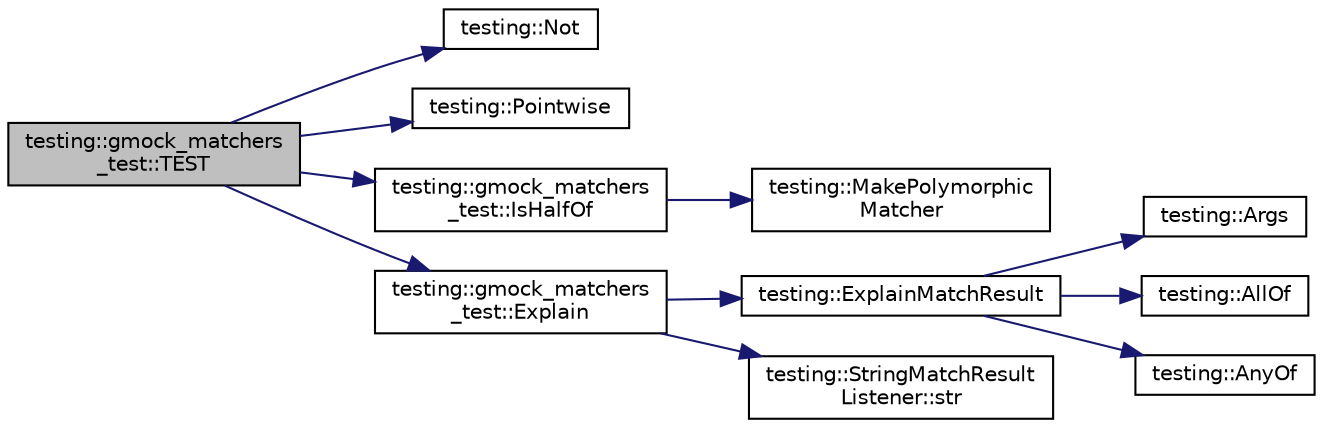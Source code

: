 digraph "testing::gmock_matchers_test::TEST"
{
  edge [fontname="Helvetica",fontsize="10",labelfontname="Helvetica",labelfontsize="10"];
  node [fontname="Helvetica",fontsize="10",shape=record];
  rankdir="LR";
  Node1916 [label="testing::gmock_matchers\l_test::TEST",height=0.2,width=0.4,color="black", fillcolor="grey75", style="filled", fontcolor="black"];
  Node1916 -> Node1917 [color="midnightblue",fontsize="10",style="solid",fontname="Helvetica"];
  Node1917 [label="testing::Not",height=0.2,width=0.4,color="black", fillcolor="white", style="filled",URL="$d0/d75/namespacetesting.html#a3d7d0dda7e51b13fe2f5aa28e23ed6b6"];
  Node1916 -> Node1918 [color="midnightblue",fontsize="10",style="solid",fontname="Helvetica"];
  Node1918 [label="testing::Pointwise",height=0.2,width=0.4,color="black", fillcolor="white", style="filled",URL="$d0/d75/namespacetesting.html#a51ee81f6f1723f7a7aff0429b1d76ec1"];
  Node1916 -> Node1919 [color="midnightblue",fontsize="10",style="solid",fontname="Helvetica"];
  Node1919 [label="testing::gmock_matchers\l_test::IsHalfOf",height=0.2,width=0.4,color="black", fillcolor="white", style="filled",URL="$d5/de1/namespacetesting_1_1gmock__matchers__test.html#ace0a8f64b108c7a9c32c2cac15185461"];
  Node1919 -> Node1920 [color="midnightblue",fontsize="10",style="solid",fontname="Helvetica"];
  Node1920 [label="testing::MakePolymorphic\lMatcher",height=0.2,width=0.4,color="black", fillcolor="white", style="filled",URL="$d0/d75/namespacetesting.html#a667ca94f190ec2e17ee2fbfdb7d3da04"];
  Node1916 -> Node1921 [color="midnightblue",fontsize="10",style="solid",fontname="Helvetica"];
  Node1921 [label="testing::gmock_matchers\l_test::Explain",height=0.2,width=0.4,color="black", fillcolor="white", style="filled",URL="$d5/de1/namespacetesting_1_1gmock__matchers__test.html#a54e38d7df891801181af4c2acc38c3d5"];
  Node1921 -> Node1922 [color="midnightblue",fontsize="10",style="solid",fontname="Helvetica"];
  Node1922 [label="testing::ExplainMatchResult",height=0.2,width=0.4,color="black", fillcolor="white", style="filled",URL="$d0/d75/namespacetesting.html#a6d5fbd5104dafc63bf705dafbcb5ce18"];
  Node1922 -> Node1923 [color="midnightblue",fontsize="10",style="solid",fontname="Helvetica"];
  Node1923 [label="testing::Args",height=0.2,width=0.4,color="black", fillcolor="white", style="filled",URL="$d0/d75/namespacetesting.html#aaca153f67b689b8b9d5b8c67ecf8cee4"];
  Node1922 -> Node1924 [color="midnightblue",fontsize="10",style="solid",fontname="Helvetica"];
  Node1924 [label="testing::AllOf",height=0.2,width=0.4,color="black", fillcolor="white", style="filled",URL="$d0/d75/namespacetesting.html#af7618e8606c1cb45738163688944e2b7"];
  Node1922 -> Node1925 [color="midnightblue",fontsize="10",style="solid",fontname="Helvetica"];
  Node1925 [label="testing::AnyOf",height=0.2,width=0.4,color="black", fillcolor="white", style="filled",URL="$d0/d75/namespacetesting.html#a81cfefd9f75cdce827d5bc873cf73aac"];
  Node1921 -> Node1926 [color="midnightblue",fontsize="10",style="solid",fontname="Helvetica"];
  Node1926 [label="testing::StringMatchResult\lListener::str",height=0.2,width=0.4,color="black", fillcolor="white", style="filled",URL="$d9/dd6/classtesting_1_1_string_match_result_listener.html#a77e501016fa53b76e7eee1739d25dde9"];
}
